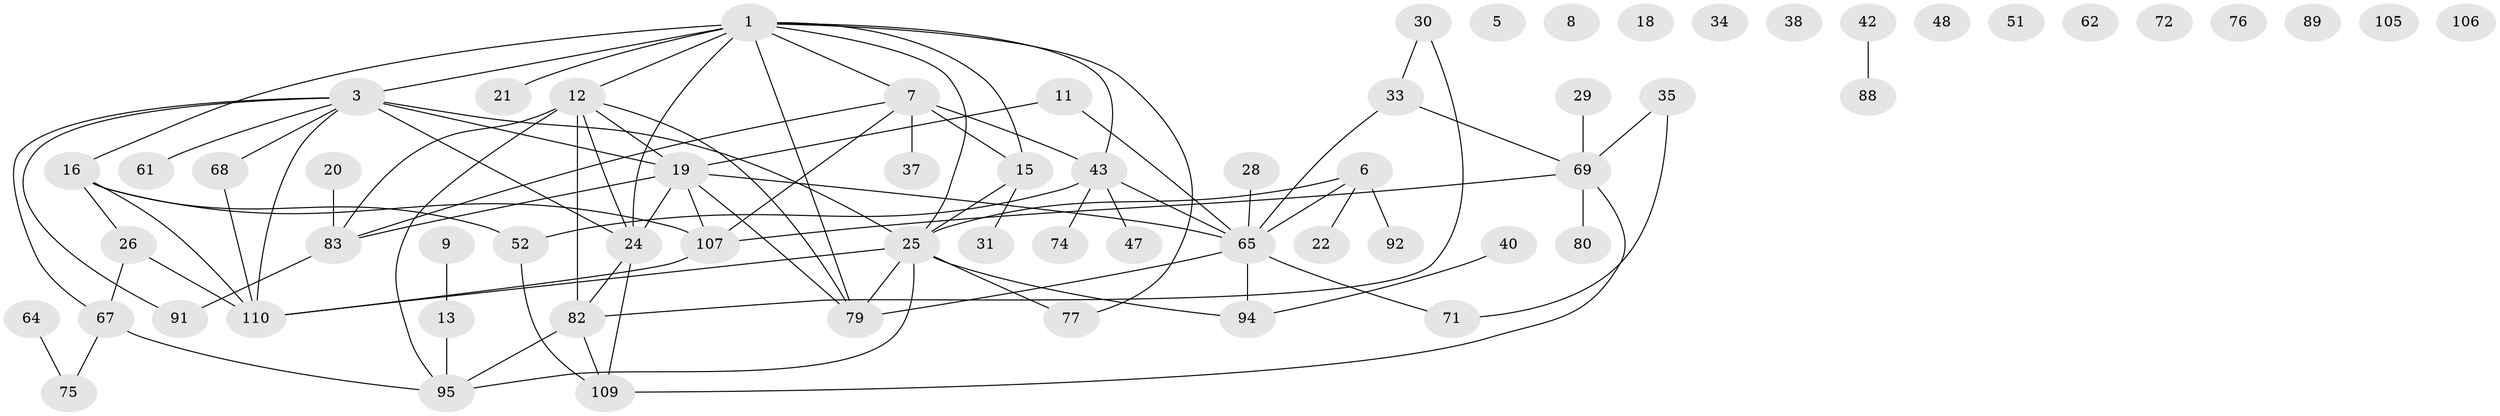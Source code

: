 // original degree distribution, {3: 0.1796875, 5: 0.0625, 7: 0.0078125, 0: 0.0859375, 1: 0.25, 4: 0.1640625, 2: 0.2109375, 6: 0.0390625}
// Generated by graph-tools (version 1.1) at 2025/13/03/09/25 04:13:14]
// undirected, 64 vertices, 88 edges
graph export_dot {
graph [start="1"]
  node [color=gray90,style=filled];
  1 [super="+2+4"];
  3 [super="+104+41+100"];
  5;
  6 [super="+14"];
  7 [super="+101+32"];
  8;
  9 [super="+54"];
  11;
  12 [super="+55+39"];
  13 [super="+111"];
  15 [super="+46+17"];
  16 [super="+50+36"];
  18;
  19 [super="+27"];
  20 [super="+119"];
  21 [super="+23"];
  22;
  24 [super="+114+103+45"];
  25 [super="+58"];
  26 [super="+85"];
  28;
  29;
  30 [super="+56"];
  31;
  33 [super="+87"];
  34 [super="+59"];
  35;
  37 [super="+81"];
  38;
  40;
  42 [super="+49"];
  43 [super="+60+44"];
  47;
  48;
  51 [super="+86"];
  52 [super="+73"];
  61;
  62;
  64;
  65 [super="+123+102"];
  67;
  68 [super="+93"];
  69 [super="+70"];
  71 [super="+96"];
  72;
  74;
  75;
  76;
  77;
  79;
  80;
  82 [super="+97"];
  83;
  88;
  89;
  91;
  92;
  94 [super="+99"];
  95 [super="+98"];
  105;
  106;
  107 [super="+115"];
  109 [super="+113"];
  110 [super="+120+125"];
  1 -- 21;
  1 -- 25;
  1 -- 7;
  1 -- 77;
  1 -- 79;
  1 -- 16;
  1 -- 24;
  1 -- 3 [weight=2];
  1 -- 43;
  1 -- 12;
  1 -- 15;
  3 -- 110;
  3 -- 67;
  3 -- 25;
  3 -- 68;
  3 -- 19;
  3 -- 24;
  3 -- 91;
  3 -- 61;
  6 -- 65;
  6 -- 22;
  6 -- 92;
  6 -- 25;
  7 -- 107;
  7 -- 83;
  7 -- 15;
  7 -- 37;
  7 -- 43;
  9 -- 13;
  11 -- 19;
  11 -- 65;
  12 -- 24 [weight=2];
  12 -- 79;
  12 -- 82;
  12 -- 19;
  12 -- 83;
  12 -- 95;
  13 -- 95;
  15 -- 31;
  15 -- 25;
  16 -- 26;
  16 -- 107;
  16 -- 52;
  16 -- 110;
  19 -- 79;
  19 -- 83;
  19 -- 107;
  19 -- 24;
  19 -- 65;
  20 -- 83;
  24 -- 109;
  24 -- 82;
  25 -- 79;
  25 -- 94;
  25 -- 77;
  25 -- 110;
  25 -- 95;
  26 -- 67;
  26 -- 110 [weight=2];
  28 -- 65;
  29 -- 69;
  30 -- 33;
  30 -- 82;
  33 -- 65;
  33 -- 69;
  35 -- 69;
  35 -- 71;
  40 -- 94;
  42 -- 88;
  43 -- 74;
  43 -- 52;
  43 -- 65 [weight=2];
  43 -- 47;
  52 -- 109;
  64 -- 75;
  65 -- 79;
  65 -- 71;
  65 -- 94;
  67 -- 75;
  67 -- 95;
  68 -- 110;
  69 -- 109;
  69 -- 80;
  69 -- 107;
  82 -- 109;
  82 -- 95;
  83 -- 91;
  107 -- 110;
}
